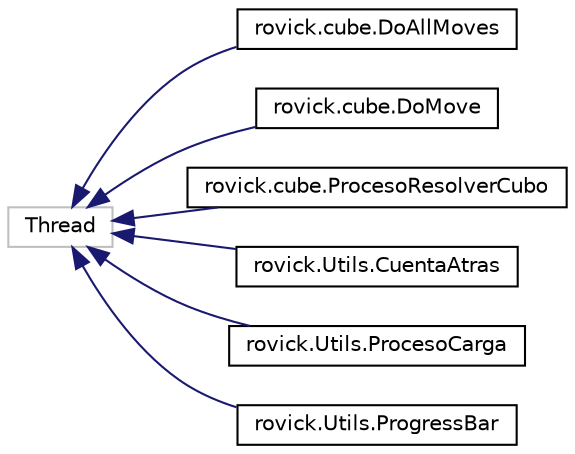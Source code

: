 digraph "Representación gráfica de la clase"
{
  edge [fontname="Helvetica",fontsize="10",labelfontname="Helvetica",labelfontsize="10"];
  node [fontname="Helvetica",fontsize="10",shape=record];
  rankdir="LR";
  Node3 [label="Thread",height=0.2,width=0.4,color="grey75", fillcolor="white", style="filled"];
  Node3 -> Node0 [dir="back",color="midnightblue",fontsize="10",style="solid",fontname="Helvetica"];
  Node0 [label="rovick.cube.DoAllMoves",height=0.2,width=0.4,color="black", fillcolor="white", style="filled",URL="$classrovick_1_1cube_1_1_do_all_moves.html",tooltip="Proceso que se encarga de hacer todos los movimientos del ArrayList movimientos. "];
  Node3 -> Node5 [dir="back",color="midnightblue",fontsize="10",style="solid",fontname="Helvetica"];
  Node5 [label="rovick.cube.DoMove",height=0.2,width=0.4,color="black", fillcolor="white", style="filled",URL="$classrovick_1_1cube_1_1_do_move.html",tooltip="Proceso que se encoraga de realizar un movimiento, el que se le pasa en el contructor. "];
  Node3 -> Node6 [dir="back",color="midnightblue",fontsize="10",style="solid",fontname="Helvetica"];
  Node6 [label="rovick.cube.ProcesoResolverCubo",height=0.2,width=0.4,color="black", fillcolor="white", style="filled",URL="$classrovick_1_1cube_1_1_proceso_resolver_cubo.html",tooltip="Proceso que se encarga de resolver el cubo. "];
  Node3 -> Node7 [dir="back",color="midnightblue",fontsize="10",style="solid",fontname="Helvetica"];
  Node7 [label="rovick.Utils.CuentaAtras",height=0.2,width=0.4,color="black", fillcolor="white", style="filled",URL="$classrovick_1_1_utils_1_1_cuenta_atras.html",tooltip="Proceso que se encarga de llevar la cuenta atrás del tiempo, este llama al proceso de PrograssBar a s..."];
  Node3 -> Node8 [dir="back",color="midnightblue",fontsize="10",style="solid",fontname="Helvetica"];
  Node8 [label="rovick.Utils.ProcesoCarga",height=0.2,width=0.4,color="black", fillcolor="white", style="filled",URL="$classrovick_1_1_utils_1_1_proceso_carga.html",tooltip="Proceso que se encarga de hacer la animación de poner puntos suspensivos. "];
  Node3 -> Node9 [dir="back",color="midnightblue",fontsize="10",style="solid",fontname="Helvetica"];
  Node9 [label="rovick.Utils.ProgressBar",height=0.2,width=0.4,color="black", fillcolor="white", style="filled",URL="$classrovick_1_1_utils_1_1_progress_bar.html",tooltip="Proceso que se encarga de aumentar los valores la ProgresBar de la vista principal. "];
}
